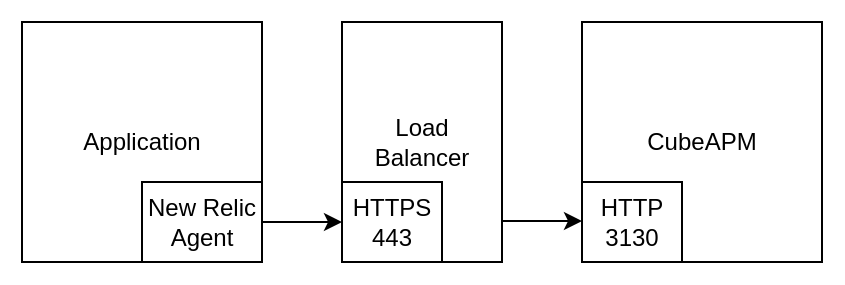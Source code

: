 <mxfile version="21.6.8" type="device">
  <diagram name="Page-1" id="ydM4uLpn_bMe_xV5Nbt1">
    <mxGraphModel dx="895" dy="659" grid="1" gridSize="10" guides="1" tooltips="1" connect="1" arrows="1" fold="1" page="1" pageScale="1" pageWidth="827" pageHeight="1169" math="0" shadow="0">
      <root>
        <mxCell id="0" />
        <mxCell id="1" parent="0" />
        <mxCell id="ngB1li15whf8Q4nunsyD-12" value="" style="rounded=0;whiteSpace=wrap;html=1;strokeColor=#ffffff;" vertex="1" parent="1">
          <mxGeometry x="80" y="320" width="420" height="140" as="geometry" />
        </mxCell>
        <mxCell id="ngB1li15whf8Q4nunsyD-1" value="Application" style="whiteSpace=wrap;html=1;aspect=fixed;" vertex="1" parent="1">
          <mxGeometry x="90" y="330" width="120" height="120" as="geometry" />
        </mxCell>
        <mxCell id="ngB1li15whf8Q4nunsyD-2" value="New Relic&lt;br&gt;Agent" style="rounded=0;whiteSpace=wrap;html=1;" vertex="1" parent="1">
          <mxGeometry x="150" y="410" width="60" height="40" as="geometry" />
        </mxCell>
        <mxCell id="ngB1li15whf8Q4nunsyD-4" value="Load&lt;br&gt;Balancer" style="rounded=0;whiteSpace=wrap;html=1;" vertex="1" parent="1">
          <mxGeometry x="250" y="330" width="80" height="120" as="geometry" />
        </mxCell>
        <mxCell id="ngB1li15whf8Q4nunsyD-5" value="CubeAPM" style="whiteSpace=wrap;html=1;aspect=fixed;" vertex="1" parent="1">
          <mxGeometry x="370" y="330" width="120" height="120" as="geometry" />
        </mxCell>
        <mxCell id="ngB1li15whf8Q4nunsyD-6" value="" style="endArrow=classic;html=1;rounded=0;exitX=1;exitY=0.5;exitDx=0;exitDy=0;entryX=0;entryY=0.5;entryDx=0;entryDy=0;" edge="1" parent="1" source="ngB1li15whf8Q4nunsyD-2" target="ngB1li15whf8Q4nunsyD-9">
          <mxGeometry width="50" height="50" relative="1" as="geometry">
            <mxPoint x="400" y="540" as="sourcePoint" />
            <mxPoint x="330" y="500" as="targetPoint" />
          </mxGeometry>
        </mxCell>
        <mxCell id="ngB1li15whf8Q4nunsyD-9" value="HTTPS&lt;br&gt;443" style="rounded=0;whiteSpace=wrap;html=1;" vertex="1" parent="1">
          <mxGeometry x="250" y="410" width="50" height="40" as="geometry" />
        </mxCell>
        <mxCell id="ngB1li15whf8Q4nunsyD-10" value="HTTP&lt;br&gt;3130" style="rounded=0;whiteSpace=wrap;html=1;" vertex="1" parent="1">
          <mxGeometry x="370" y="410" width="50" height="40" as="geometry" />
        </mxCell>
        <mxCell id="ngB1li15whf8Q4nunsyD-11" value="" style="endArrow=classic;html=1;rounded=0;exitX=1;exitY=0.5;exitDx=0;exitDy=0;entryX=0;entryY=0.5;entryDx=0;entryDy=0;" edge="1" parent="1">
          <mxGeometry width="50" height="50" relative="1" as="geometry">
            <mxPoint x="330" y="429.5" as="sourcePoint" />
            <mxPoint x="370" y="429.5" as="targetPoint" />
          </mxGeometry>
        </mxCell>
      </root>
    </mxGraphModel>
  </diagram>
</mxfile>
